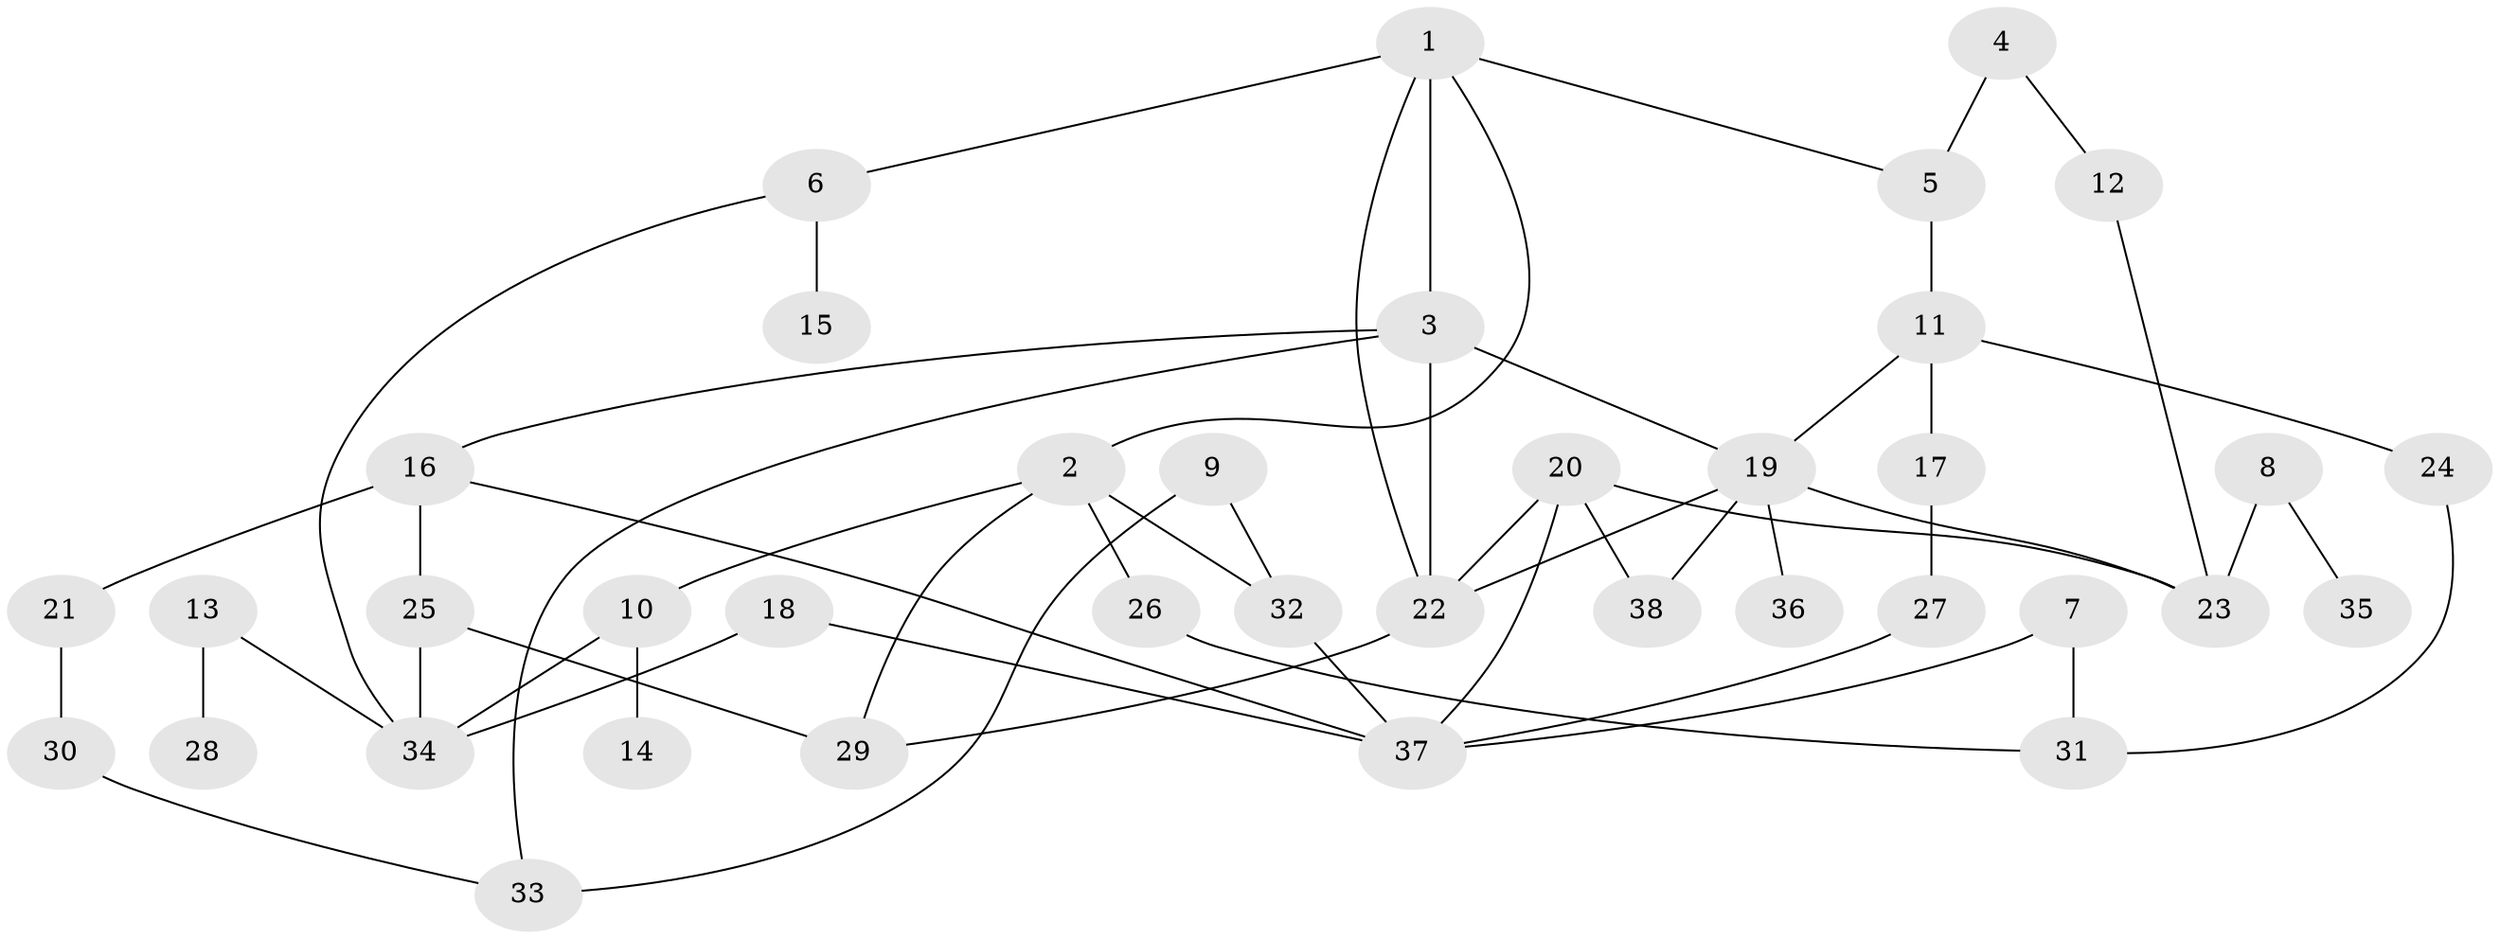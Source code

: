 // original degree distribution, {4: 0.09210526315789473, 8: 0.013157894736842105, 6: 0.02631578947368421, 2: 0.34210526315789475, 5: 0.039473684210526314, 3: 0.19736842105263158, 1: 0.27631578947368424, 7: 0.013157894736842105}
// Generated by graph-tools (version 1.1) at 2025/01/03/09/25 03:01:12]
// undirected, 38 vertices, 55 edges
graph export_dot {
graph [start="1"]
  node [color=gray90,style=filled];
  1;
  2;
  3;
  4;
  5;
  6;
  7;
  8;
  9;
  10;
  11;
  12;
  13;
  14;
  15;
  16;
  17;
  18;
  19;
  20;
  21;
  22;
  23;
  24;
  25;
  26;
  27;
  28;
  29;
  30;
  31;
  32;
  33;
  34;
  35;
  36;
  37;
  38;
  1 -- 2 [weight=1.0];
  1 -- 3 [weight=1.0];
  1 -- 5 [weight=1.0];
  1 -- 6 [weight=1.0];
  1 -- 22 [weight=1.0];
  2 -- 10 [weight=1.0];
  2 -- 26 [weight=1.0];
  2 -- 29 [weight=1.0];
  2 -- 32 [weight=1.0];
  3 -- 16 [weight=1.0];
  3 -- 19 [weight=1.0];
  3 -- 22 [weight=1.0];
  3 -- 33 [weight=1.0];
  4 -- 5 [weight=1.0];
  4 -- 12 [weight=1.0];
  5 -- 11 [weight=1.0];
  6 -- 15 [weight=1.0];
  6 -- 34 [weight=1.0];
  7 -- 31 [weight=1.0];
  7 -- 37 [weight=1.0];
  8 -- 23 [weight=1.0];
  8 -- 35 [weight=1.0];
  9 -- 32 [weight=1.0];
  9 -- 33 [weight=1.0];
  10 -- 14 [weight=1.0];
  10 -- 34 [weight=1.0];
  11 -- 17 [weight=1.0];
  11 -- 19 [weight=1.0];
  11 -- 24 [weight=1.0];
  12 -- 23 [weight=1.0];
  13 -- 28 [weight=1.0];
  13 -- 34 [weight=1.0];
  16 -- 21 [weight=1.0];
  16 -- 25 [weight=1.0];
  16 -- 37 [weight=1.0];
  17 -- 27 [weight=1.0];
  18 -- 34 [weight=1.0];
  18 -- 37 [weight=1.0];
  19 -- 22 [weight=1.0];
  19 -- 23 [weight=1.0];
  19 -- 36 [weight=1.0];
  19 -- 38 [weight=1.0];
  20 -- 22 [weight=1.0];
  20 -- 23 [weight=1.0];
  20 -- 37 [weight=1.0];
  20 -- 38 [weight=1.0];
  21 -- 30 [weight=1.0];
  22 -- 29 [weight=1.0];
  24 -- 31 [weight=1.0];
  25 -- 29 [weight=1.0];
  25 -- 34 [weight=1.0];
  26 -- 31 [weight=1.0];
  27 -- 37 [weight=1.0];
  30 -- 33 [weight=1.0];
  32 -- 37 [weight=1.0];
}
